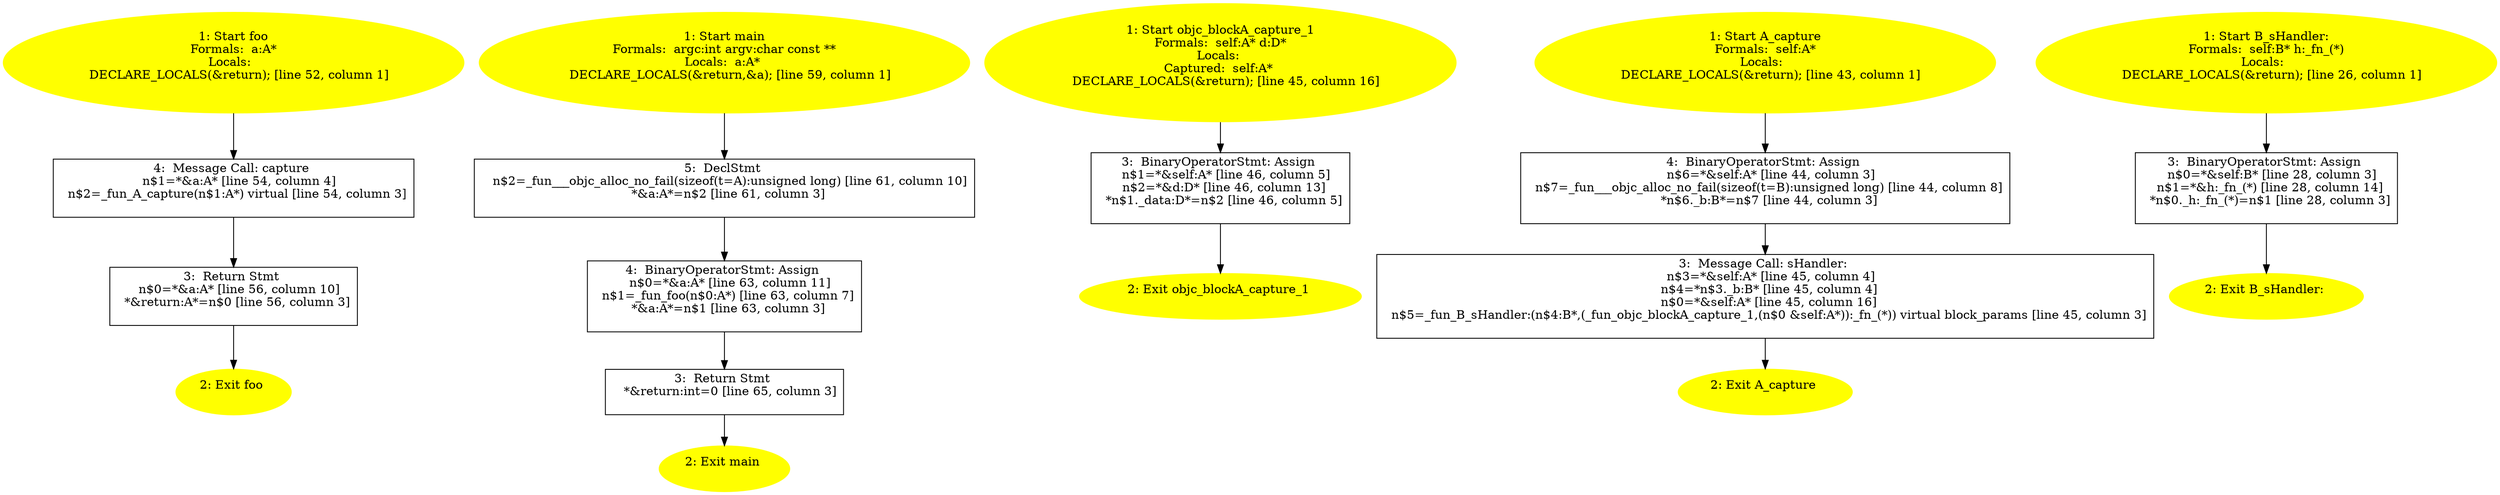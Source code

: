 /* @generated */
digraph cfg {
"foo.acbd18db4cc2f85cedef654fccc4a4d8_1" [label="1: Start foo\nFormals:  a:A*\nLocals:  \n   DECLARE_LOCALS(&return); [line 52, column 1]\n " color=yellow style=filled]
	

	 "foo.acbd18db4cc2f85cedef654fccc4a4d8_1" -> "foo.acbd18db4cc2f85cedef654fccc4a4d8_4" ;
"foo.acbd18db4cc2f85cedef654fccc4a4d8_2" [label="2: Exit foo \n  " color=yellow style=filled]
	

"foo.acbd18db4cc2f85cedef654fccc4a4d8_3" [label="3:  Return Stmt \n   n$0=*&a:A* [line 56, column 10]\n  *&return:A*=n$0 [line 56, column 3]\n " shape="box"]
	

	 "foo.acbd18db4cc2f85cedef654fccc4a4d8_3" -> "foo.acbd18db4cc2f85cedef654fccc4a4d8_2" ;
"foo.acbd18db4cc2f85cedef654fccc4a4d8_4" [label="4:  Message Call: capture \n   n$1=*&a:A* [line 54, column 4]\n  n$2=_fun_A_capture(n$1:A*) virtual [line 54, column 3]\n " shape="box"]
	

	 "foo.acbd18db4cc2f85cedef654fccc4a4d8_4" -> "foo.acbd18db4cc2f85cedef654fccc4a4d8_3" ;
"main.fad58de7366495db4650cfefac2fcd61_1" [label="1: Start main\nFormals:  argc:int argv:char const **\nLocals:  a:A* \n   DECLARE_LOCALS(&return,&a); [line 59, column 1]\n " color=yellow style=filled]
	

	 "main.fad58de7366495db4650cfefac2fcd61_1" -> "main.fad58de7366495db4650cfefac2fcd61_5" ;
"main.fad58de7366495db4650cfefac2fcd61_2" [label="2: Exit main \n  " color=yellow style=filled]
	

"main.fad58de7366495db4650cfefac2fcd61_3" [label="3:  Return Stmt \n   *&return:int=0 [line 65, column 3]\n " shape="box"]
	

	 "main.fad58de7366495db4650cfefac2fcd61_3" -> "main.fad58de7366495db4650cfefac2fcd61_2" ;
"main.fad58de7366495db4650cfefac2fcd61_4" [label="4:  BinaryOperatorStmt: Assign \n   n$0=*&a:A* [line 63, column 11]\n  n$1=_fun_foo(n$0:A*) [line 63, column 7]\n  *&a:A*=n$1 [line 63, column 3]\n " shape="box"]
	

	 "main.fad58de7366495db4650cfefac2fcd61_4" -> "main.fad58de7366495db4650cfefac2fcd61_3" ;
"main.fad58de7366495db4650cfefac2fcd61_5" [label="5:  DeclStmt \n   n$2=_fun___objc_alloc_no_fail(sizeof(t=A):unsigned long) [line 61, column 10]\n  *&a:A*=n$2 [line 61, column 3]\n " shape="box"]
	

	 "main.fad58de7366495db4650cfefac2fcd61_5" -> "main.fad58de7366495db4650cfefac2fcd61_4" ;
"objc_blockA_capture_1(class A,class D).d4c908ef76f37b34ec8aa31647489ab4_1" [label="1: Start objc_blockA_capture_1\nFormals:  self:A* d:D*\nLocals: \nCaptured:  self:A* \n   DECLARE_LOCALS(&return); [line 45, column 16]\n " color=yellow style=filled]
	

	 "objc_blockA_capture_1(class A,class D).d4c908ef76f37b34ec8aa31647489ab4_1" -> "objc_blockA_capture_1(class A,class D).d4c908ef76f37b34ec8aa31647489ab4_3" ;
"objc_blockA_capture_1(class A,class D).d4c908ef76f37b34ec8aa31647489ab4_2" [label="2: Exit objc_blockA_capture_1 \n  " color=yellow style=filled]
	

"objc_blockA_capture_1(class A,class D).d4c908ef76f37b34ec8aa31647489ab4_3" [label="3:  BinaryOperatorStmt: Assign \n   n$1=*&self:A* [line 46, column 5]\n  n$2=*&d:D* [line 46, column 13]\n  *n$1._data:D*=n$2 [line 46, column 5]\n " shape="box"]
	

	 "objc_blockA_capture_1(class A,class D).d4c908ef76f37b34ec8aa31647489ab4_3" -> "objc_blockA_capture_1(class A,class D).d4c908ef76f37b34ec8aa31647489ab4_2" ;
"capture#A#instance.d411336575e4bf632a1828f5f5979726_1" [label="1: Start A_capture\nFormals:  self:A*\nLocals:  \n   DECLARE_LOCALS(&return); [line 43, column 1]\n " color=yellow style=filled]
	

	 "capture#A#instance.d411336575e4bf632a1828f5f5979726_1" -> "capture#A#instance.d411336575e4bf632a1828f5f5979726_4" ;
"capture#A#instance.d411336575e4bf632a1828f5f5979726_2" [label="2: Exit A_capture \n  " color=yellow style=filled]
	

"capture#A#instance.d411336575e4bf632a1828f5f5979726_3" [label="3:  Message Call: sHandler: \n   n$3=*&self:A* [line 45, column 4]\n  n$4=*n$3._b:B* [line 45, column 4]\n  n$0=*&self:A* [line 45, column 16]\n  n$5=_fun_B_sHandler:(n$4:B*,(_fun_objc_blockA_capture_1,(n$0 &self:A*)):_fn_(*)) virtual block_params [line 45, column 3]\n " shape="box"]
	

	 "capture#A#instance.d411336575e4bf632a1828f5f5979726_3" -> "capture#A#instance.d411336575e4bf632a1828f5f5979726_2" ;
"capture#A#instance.d411336575e4bf632a1828f5f5979726_4" [label="4:  BinaryOperatorStmt: Assign \n   n$6=*&self:A* [line 44, column 3]\n  n$7=_fun___objc_alloc_no_fail(sizeof(t=B):unsigned long) [line 44, column 8]\n  *n$6._b:B*=n$7 [line 44, column 3]\n " shape="box"]
	

	 "capture#A#instance.d411336575e4bf632a1828f5f5979726_4" -> "capture#A#instance.d411336575e4bf632a1828f5f5979726_3" ;
"sHandler:#B#instance.590685250eb38eaab242405cd45c572b_1" [label="1: Start B_sHandler:\nFormals:  self:B* h:_fn_(*)\nLocals:  \n   DECLARE_LOCALS(&return); [line 26, column 1]\n " color=yellow style=filled]
	

	 "sHandler:#B#instance.590685250eb38eaab242405cd45c572b_1" -> "sHandler:#B#instance.590685250eb38eaab242405cd45c572b_3" ;
"sHandler:#B#instance.590685250eb38eaab242405cd45c572b_2" [label="2: Exit B_sHandler: \n  " color=yellow style=filled]
	

"sHandler:#B#instance.590685250eb38eaab242405cd45c572b_3" [label="3:  BinaryOperatorStmt: Assign \n   n$0=*&self:B* [line 28, column 3]\n  n$1=*&h:_fn_(*) [line 28, column 14]\n  *n$0._h:_fn_(*)=n$1 [line 28, column 3]\n " shape="box"]
	

	 "sHandler:#B#instance.590685250eb38eaab242405cd45c572b_3" -> "sHandler:#B#instance.590685250eb38eaab242405cd45c572b_2" ;
}
